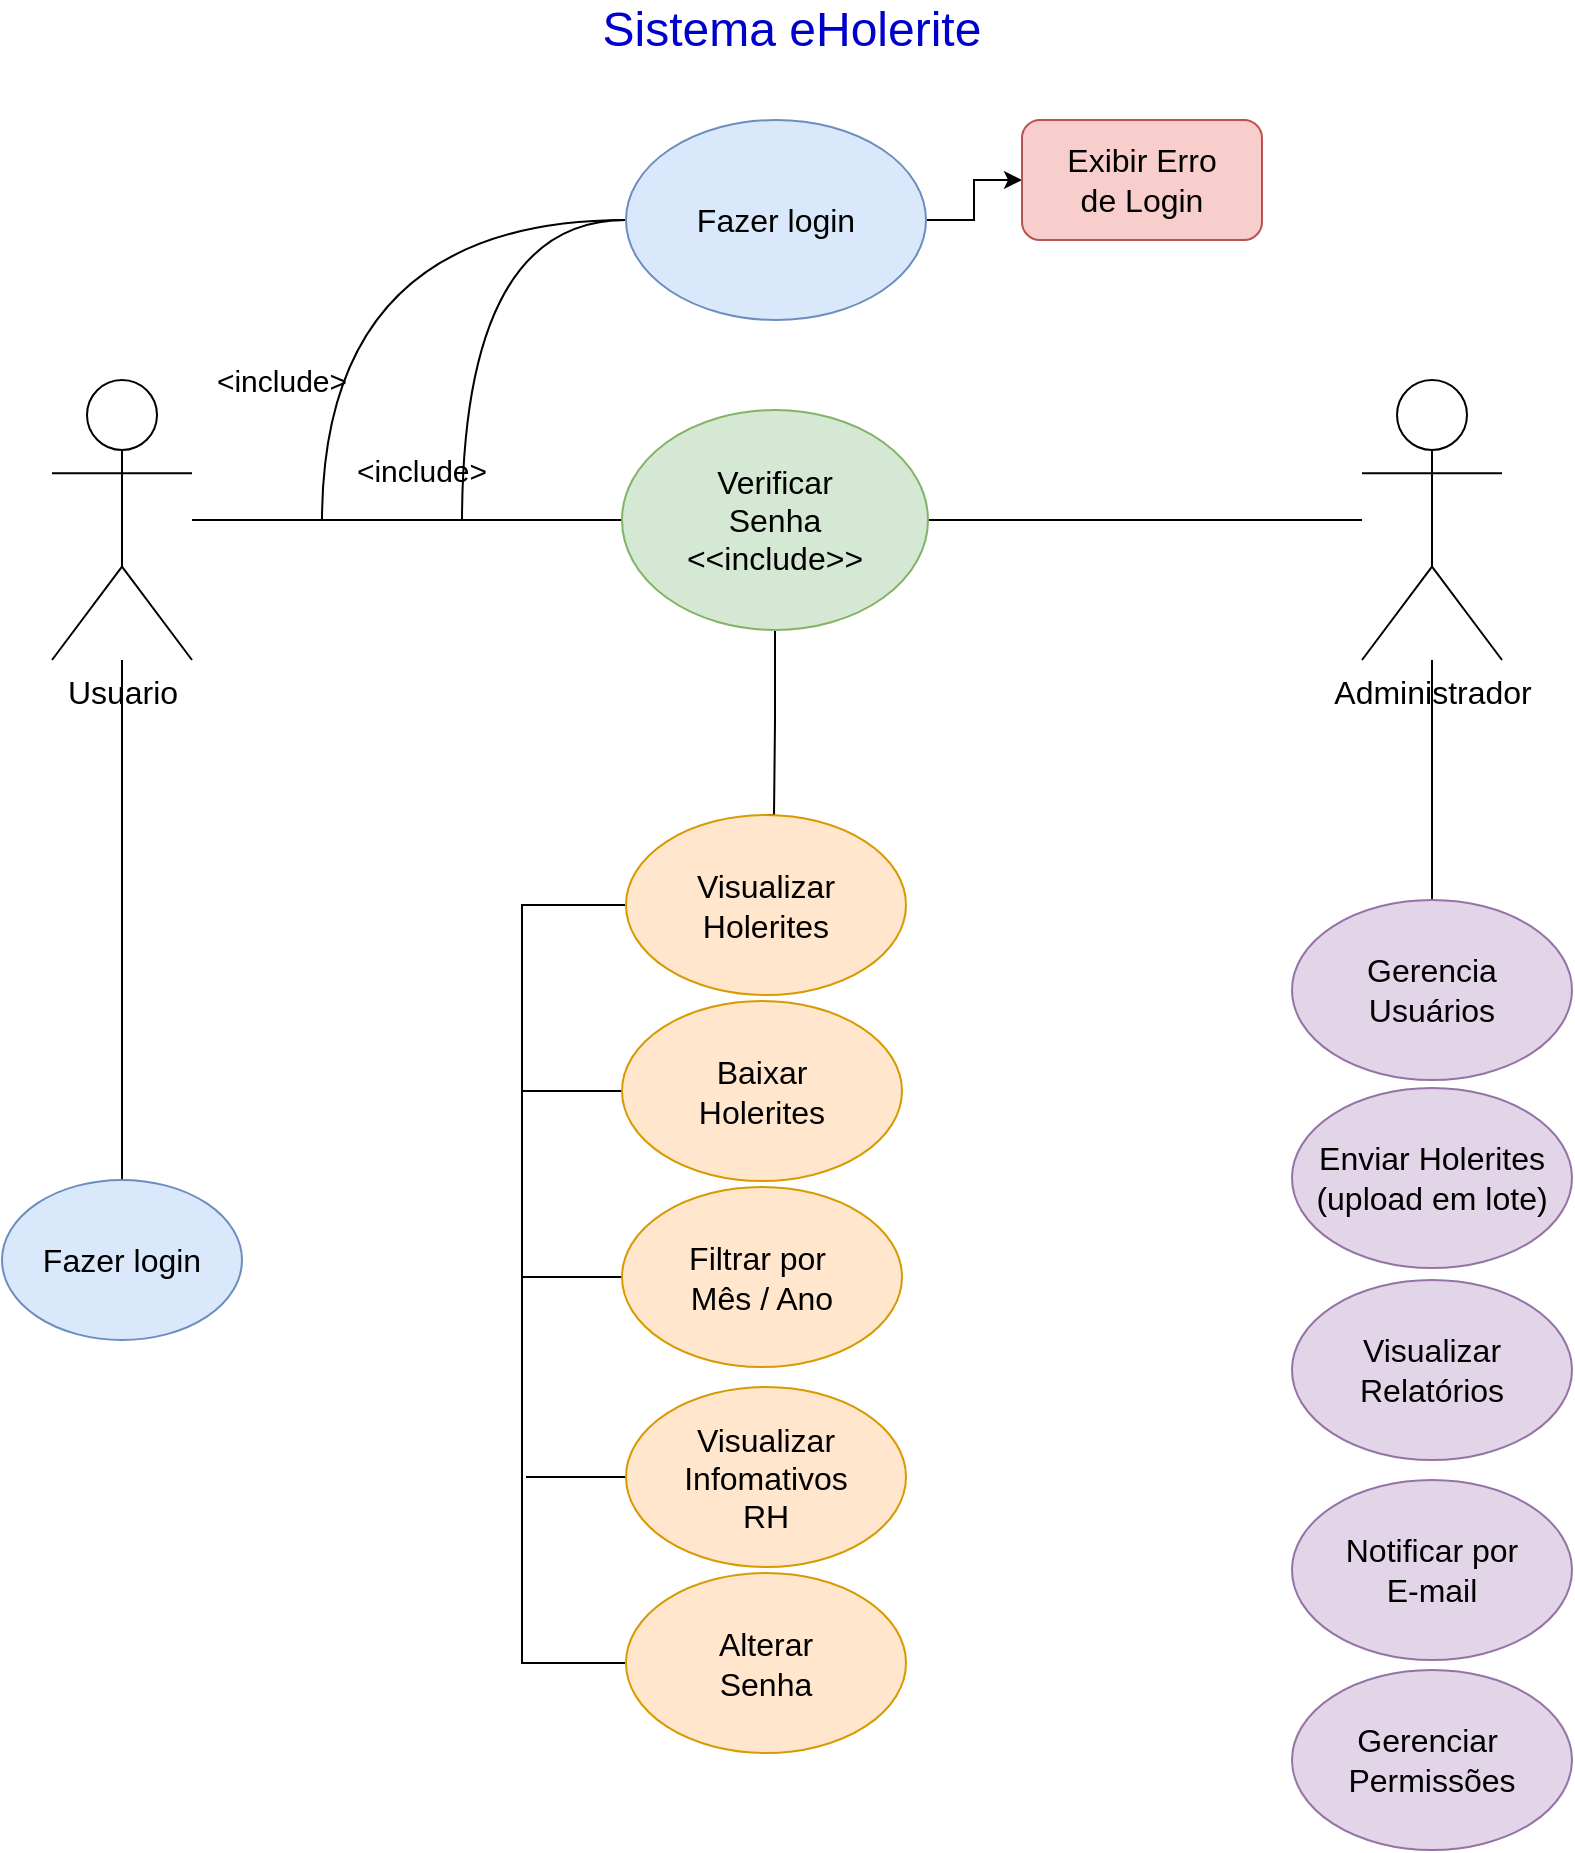 <mxfile version="26.1.1">
  <diagram name="Page-1" id="8qtH37SdvV1gMV6_LNMO">
    <mxGraphModel dx="2739" dy="2284" grid="1" gridSize="10" guides="1" tooltips="1" connect="1" arrows="1" fold="1" page="1" pageScale="1" pageWidth="827" pageHeight="1169" math="0" shadow="0">
      <root>
        <mxCell id="0" />
        <mxCell id="1" parent="0" />
        <mxCell id="zRcZidyWQHOTyo93zDJW-31" style="edgeStyle=orthogonalEdgeStyle;rounded=0;orthogonalLoop=1;jettySize=auto;html=1;entryX=0.5;entryY=0;entryDx=0;entryDy=0;endArrow=none;startFill=0;" edge="1" parent="1" source="FliR6MDcIxYNhLgZJAhP-3" target="zRcZidyWQHOTyo93zDJW-3">
          <mxGeometry relative="1" as="geometry" />
        </mxCell>
        <mxCell id="FliR6MDcIxYNhLgZJAhP-3" value="Usuario" style="shape=umlActor;verticalLabelPosition=bottom;verticalAlign=top;html=1;outlineConnect=0;shadow=0;fontSize=16;" parent="1" vertex="1">
          <mxGeometry x="-775" y="-950" width="70" height="140" as="geometry" />
        </mxCell>
        <mxCell id="zRcZidyWQHOTyo93zDJW-3" value="Fazer login" style="ellipse;whiteSpace=wrap;html=1;fontSize=16;fillColor=#dae8fc;strokeColor=#6c8ebf;" vertex="1" parent="1">
          <mxGeometry x="-800" y="-550" width="120" height="80" as="geometry" />
        </mxCell>
        <mxCell id="zRcZidyWQHOTyo93zDJW-5" value="Sistema eHolerite" style="text;html=1;align=center;verticalAlign=middle;whiteSpace=wrap;rounded=0;fontSize=24;fontColor=#0000CC;" vertex="1" parent="1">
          <mxGeometry x="-520" y="-1140" width="230" height="30" as="geometry" />
        </mxCell>
        <mxCell id="zRcZidyWQHOTyo93zDJW-7" style="edgeStyle=orthogonalEdgeStyle;rounded=0;orthogonalLoop=1;jettySize=auto;html=1;endArrow=none;startFill=0;" edge="1" parent="1" source="zRcZidyWQHOTyo93zDJW-6" target="FliR6MDcIxYNhLgZJAhP-3">
          <mxGeometry relative="1" as="geometry" />
        </mxCell>
        <mxCell id="zRcZidyWQHOTyo93zDJW-10" style="edgeStyle=orthogonalEdgeStyle;rounded=0;orthogonalLoop=1;jettySize=auto;html=1;endArrow=none;startFill=0;" edge="1" parent="1" source="zRcZidyWQHOTyo93zDJW-6" target="zRcZidyWQHOTyo93zDJW-8">
          <mxGeometry relative="1" as="geometry" />
        </mxCell>
        <mxCell id="zRcZidyWQHOTyo93zDJW-44" style="edgeStyle=orthogonalEdgeStyle;rounded=0;orthogonalLoop=1;jettySize=auto;html=1;entryX=0.5;entryY=0;entryDx=0;entryDy=0;endArrow=none;startFill=0;" edge="1" parent="1" source="zRcZidyWQHOTyo93zDJW-6" target="zRcZidyWQHOTyo93zDJW-25">
          <mxGeometry relative="1" as="geometry">
            <Array as="points">
              <mxPoint x="-414" y="-779" />
              <mxPoint x="-414" y="-732" />
            </Array>
          </mxGeometry>
        </mxCell>
        <mxCell id="zRcZidyWQHOTyo93zDJW-6" value="Verificar&lt;div&gt;Senha&lt;/div&gt;&lt;div&gt;&amp;lt;&amp;lt;include&amp;gt;&amp;gt;&lt;/div&gt;" style="ellipse;whiteSpace=wrap;html=1;fontSize=16;fillColor=#d5e8d4;strokeColor=#82b366;" vertex="1" parent="1">
          <mxGeometry x="-490" y="-935" width="153" height="110" as="geometry" />
        </mxCell>
        <mxCell id="zRcZidyWQHOTyo93zDJW-43" style="edgeStyle=orthogonalEdgeStyle;rounded=0;orthogonalLoop=1;jettySize=auto;html=1;entryX=0.5;entryY=0;entryDx=0;entryDy=0;endArrow=none;startFill=0;" edge="1" parent="1" source="zRcZidyWQHOTyo93zDJW-8" target="zRcZidyWQHOTyo93zDJW-39">
          <mxGeometry relative="1" as="geometry" />
        </mxCell>
        <mxCell id="zRcZidyWQHOTyo93zDJW-8" value="Administrador" style="shape=umlActor;verticalLabelPosition=bottom;verticalAlign=top;html=1;outlineConnect=0;shadow=0;fontSize=16;" vertex="1" parent="1">
          <mxGeometry x="-120" y="-950" width="70" height="140" as="geometry" />
        </mxCell>
        <mxCell id="zRcZidyWQHOTyo93zDJW-17" style="edgeStyle=orthogonalEdgeStyle;rounded=0;orthogonalLoop=1;jettySize=auto;html=1;curved=1;endArrow=none;startFill=0;" edge="1" parent="1" source="zRcZidyWQHOTyo93zDJW-11">
          <mxGeometry relative="1" as="geometry">
            <mxPoint x="-640" y="-880" as="targetPoint" />
          </mxGeometry>
        </mxCell>
        <mxCell id="zRcZidyWQHOTyo93zDJW-22" style="edgeStyle=orthogonalEdgeStyle;rounded=0;orthogonalLoop=1;jettySize=auto;html=1;curved=1;endArrow=none;startFill=0;" edge="1" parent="1" source="zRcZidyWQHOTyo93zDJW-11">
          <mxGeometry relative="1" as="geometry">
            <mxPoint x="-570" y="-880" as="targetPoint" />
          </mxGeometry>
        </mxCell>
        <mxCell id="zRcZidyWQHOTyo93zDJW-46" style="edgeStyle=orthogonalEdgeStyle;rounded=0;orthogonalLoop=1;jettySize=auto;html=1;entryX=0;entryY=0.5;entryDx=0;entryDy=0;" edge="1" parent="1" source="zRcZidyWQHOTyo93zDJW-11" target="zRcZidyWQHOTyo93zDJW-45">
          <mxGeometry relative="1" as="geometry" />
        </mxCell>
        <mxCell id="zRcZidyWQHOTyo93zDJW-11" value="Fazer login" style="ellipse;whiteSpace=wrap;html=1;fontSize=16;fillColor=#dae8fc;strokeColor=#6c8ebf;" vertex="1" parent="1">
          <mxGeometry x="-488" y="-1080" width="150" height="100" as="geometry" />
        </mxCell>
        <mxCell id="zRcZidyWQHOTyo93zDJW-18" value="&amp;lt;include&amp;gt;" style="text;html=1;align=center;verticalAlign=middle;whiteSpace=wrap;rounded=0;fontSize=15;" vertex="1" parent="1">
          <mxGeometry x="-690" y="-965" width="60" height="30" as="geometry" />
        </mxCell>
        <mxCell id="zRcZidyWQHOTyo93zDJW-23" value="&amp;lt;include&amp;gt;" style="text;html=1;align=center;verticalAlign=middle;whiteSpace=wrap;rounded=0;fontSize=15;" vertex="1" parent="1">
          <mxGeometry x="-620" y="-920" width="60" height="30" as="geometry" />
        </mxCell>
        <mxCell id="zRcZidyWQHOTyo93zDJW-32" style="edgeStyle=orthogonalEdgeStyle;rounded=0;orthogonalLoop=1;jettySize=auto;html=1;entryX=0;entryY=0.5;entryDx=0;entryDy=0;exitX=0;exitY=0.5;exitDx=0;exitDy=0;endArrow=none;startFill=0;" edge="1" parent="1" source="zRcZidyWQHOTyo93zDJW-25" target="zRcZidyWQHOTyo93zDJW-30">
          <mxGeometry relative="1" as="geometry">
            <Array as="points">
              <mxPoint x="-540" y="-688" />
              <mxPoint x="-540" y="-308" />
            </Array>
          </mxGeometry>
        </mxCell>
        <mxCell id="zRcZidyWQHOTyo93zDJW-25" value="Visualizar&lt;div&gt;Holerites&lt;/div&gt;" style="ellipse;whiteSpace=wrap;html=1;fontSize=16;fillColor=#ffe6cc;strokeColor=#d79b00;" vertex="1" parent="1">
          <mxGeometry x="-488" y="-732.5" width="140" height="90" as="geometry" />
        </mxCell>
        <mxCell id="zRcZidyWQHOTyo93zDJW-33" style="edgeStyle=orthogonalEdgeStyle;rounded=0;orthogonalLoop=1;jettySize=auto;html=1;endArrow=none;startFill=0;" edge="1" parent="1" source="zRcZidyWQHOTyo93zDJW-26">
          <mxGeometry relative="1" as="geometry">
            <mxPoint x="-540" y="-594.5" as="targetPoint" />
          </mxGeometry>
        </mxCell>
        <mxCell id="zRcZidyWQHOTyo93zDJW-26" value="Baixar&lt;div&gt;Holerites&lt;/div&gt;" style="ellipse;whiteSpace=wrap;html=1;fontSize=16;fillColor=#ffe6cc;strokeColor=#d79b00;" vertex="1" parent="1">
          <mxGeometry x="-490" y="-639.5" width="140" height="90" as="geometry" />
        </mxCell>
        <mxCell id="zRcZidyWQHOTyo93zDJW-34" style="edgeStyle=orthogonalEdgeStyle;rounded=0;orthogonalLoop=1;jettySize=auto;html=1;endArrow=none;startFill=0;" edge="1" parent="1" source="zRcZidyWQHOTyo93zDJW-27">
          <mxGeometry relative="1" as="geometry">
            <mxPoint x="-540" y="-501.5" as="targetPoint" />
          </mxGeometry>
        </mxCell>
        <mxCell id="zRcZidyWQHOTyo93zDJW-27" value="Filtrar por&amp;nbsp;&lt;div&gt;Mês / Ano&lt;/div&gt;" style="ellipse;whiteSpace=wrap;html=1;fontSize=16;fillColor=#ffe6cc;strokeColor=#d79b00;" vertex="1" parent="1">
          <mxGeometry x="-490" y="-546.5" width="140" height="90" as="geometry" />
        </mxCell>
        <mxCell id="zRcZidyWQHOTyo93zDJW-36" style="edgeStyle=orthogonalEdgeStyle;rounded=0;orthogonalLoop=1;jettySize=auto;html=1;endArrow=none;startFill=0;" edge="1" parent="1" source="zRcZidyWQHOTyo93zDJW-29">
          <mxGeometry relative="1" as="geometry">
            <mxPoint x="-538" y="-401.5" as="targetPoint" />
          </mxGeometry>
        </mxCell>
        <mxCell id="zRcZidyWQHOTyo93zDJW-29" value="Visualizar&lt;div&gt;Infomativos&lt;/div&gt;&lt;div&gt;RH&lt;/div&gt;" style="ellipse;whiteSpace=wrap;html=1;fontSize=16;fillColor=#ffe6cc;strokeColor=#d79b00;" vertex="1" parent="1">
          <mxGeometry x="-488" y="-446.5" width="140" height="90" as="geometry" />
        </mxCell>
        <mxCell id="zRcZidyWQHOTyo93zDJW-30" value="Alterar&lt;div&gt;Senha&lt;/div&gt;" style="ellipse;whiteSpace=wrap;html=1;fontSize=16;fillColor=#ffe6cc;strokeColor=#d79b00;" vertex="1" parent="1">
          <mxGeometry x="-488" y="-353.5" width="140" height="90" as="geometry" />
        </mxCell>
        <mxCell id="zRcZidyWQHOTyo93zDJW-39" value="Gerencia&lt;div&gt;Usuários&lt;/div&gt;" style="ellipse;whiteSpace=wrap;html=1;fontSize=16;fillColor=#e1d5e7;strokeColor=#9673a6;" vertex="1" parent="1">
          <mxGeometry x="-155" y="-690" width="140" height="90" as="geometry" />
        </mxCell>
        <mxCell id="zRcZidyWQHOTyo93zDJW-40" value="Enviar Holerites&lt;div&gt;(upload em lote)&lt;/div&gt;" style="ellipse;whiteSpace=wrap;html=1;fontSize=16;fillColor=#e1d5e7;strokeColor=#9673a6;" vertex="1" parent="1">
          <mxGeometry x="-155" y="-596" width="140" height="90" as="geometry" />
        </mxCell>
        <mxCell id="zRcZidyWQHOTyo93zDJW-41" value="Visualizar&lt;div&gt;Relatórios&lt;/div&gt;" style="ellipse;whiteSpace=wrap;html=1;fontSize=16;fillColor=#e1d5e7;strokeColor=#9673a6;" vertex="1" parent="1">
          <mxGeometry x="-155" y="-500" width="140" height="90" as="geometry" />
        </mxCell>
        <mxCell id="zRcZidyWQHOTyo93zDJW-42" value="Notificar por&lt;div&gt;E-mail&lt;/div&gt;" style="ellipse;whiteSpace=wrap;html=1;fontSize=16;fillColor=#e1d5e7;strokeColor=#9673a6;" vertex="1" parent="1">
          <mxGeometry x="-155" y="-400" width="140" height="90" as="geometry" />
        </mxCell>
        <mxCell id="zRcZidyWQHOTyo93zDJW-45" value="Exibir Erro&lt;div&gt;de Login&lt;/div&gt;" style="rounded=1;whiteSpace=wrap;html=1;fontSize=16;fillColor=#f8cecc;strokeColor=#b85450;" vertex="1" parent="1">
          <mxGeometry x="-290" y="-1080" width="120" height="60" as="geometry" />
        </mxCell>
        <mxCell id="zRcZidyWQHOTyo93zDJW-47" value="Gerenciar&amp;nbsp;&lt;div&gt;Permissões&lt;/div&gt;" style="ellipse;whiteSpace=wrap;html=1;fontSize=16;fillColor=#e1d5e7;strokeColor=#9673a6;" vertex="1" parent="1">
          <mxGeometry x="-155" y="-305" width="140" height="90" as="geometry" />
        </mxCell>
      </root>
    </mxGraphModel>
  </diagram>
</mxfile>
